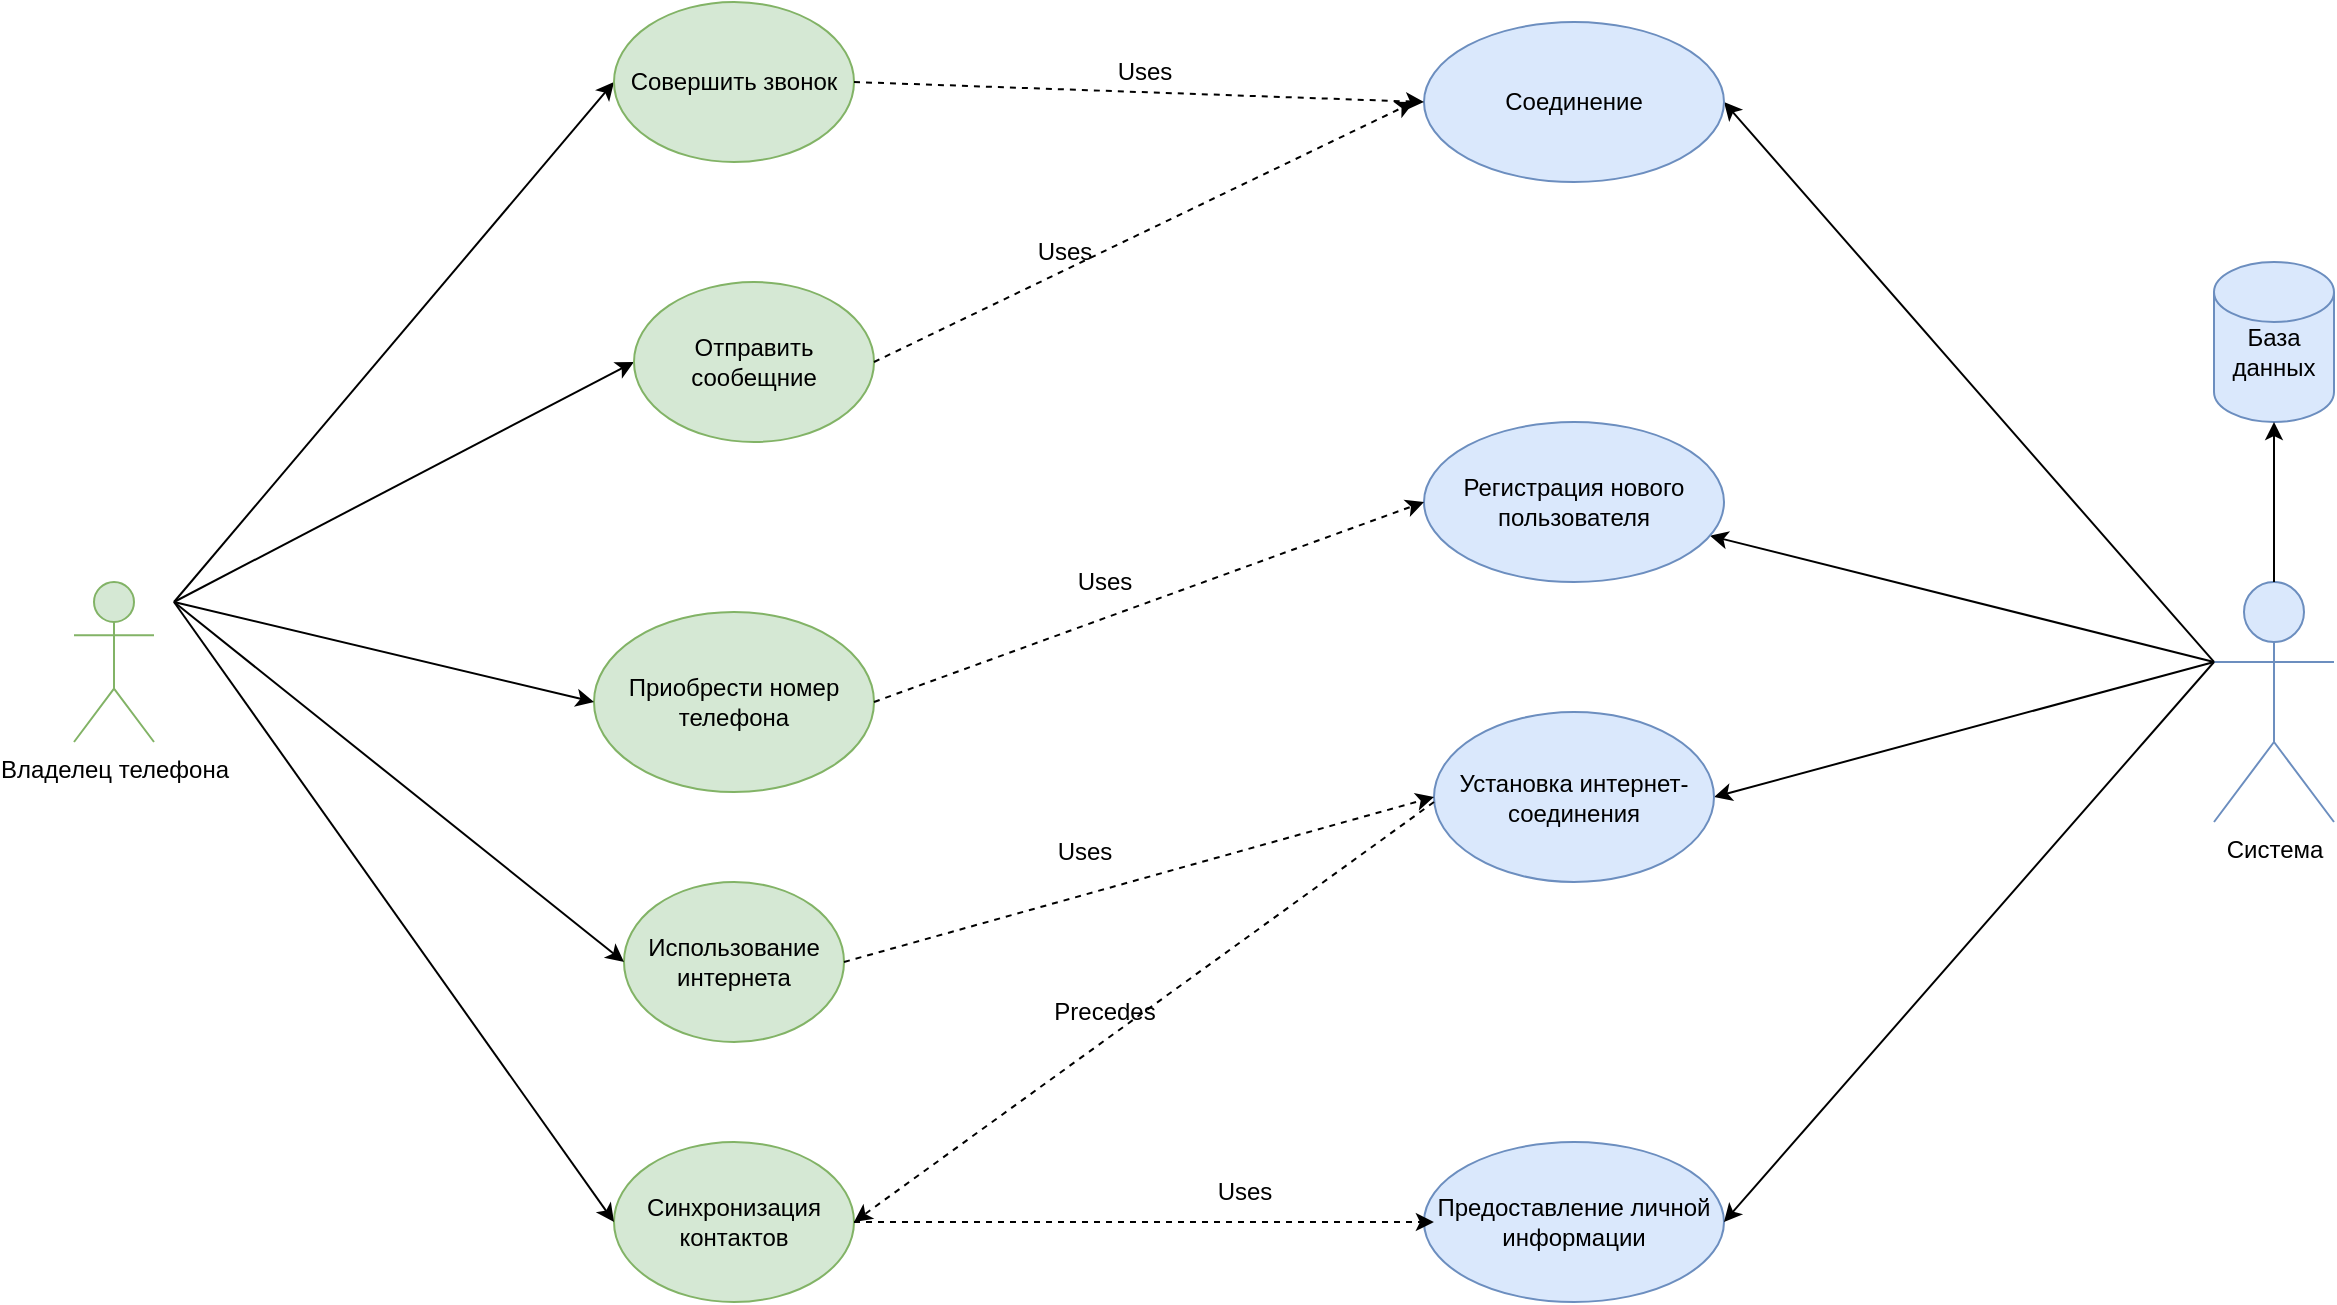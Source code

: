 <mxfile version="21.1.6" type="github">
  <diagram name="Page-1" id="P7CR7DDU6gDcckSHtJkA">
    <mxGraphModel dx="1605" dy="5540" grid="1" gridSize="10" guides="1" tooltips="1" connect="1" arrows="1" fold="1" page="1" pageScale="1" pageWidth="3300" pageHeight="4681" math="0" shadow="0">
      <root>
        <mxCell id="0" />
        <mxCell id="1" parent="0" />
        <mxCell id="6n4t6WayjrzzWqq2-2He-1" value="Владелец телефона" style="shape=umlActor;verticalLabelPosition=bottom;verticalAlign=top;html=1;outlineConnect=0;fillColor=#d5e8d4;strokeColor=#82b366;" parent="1" vertex="1">
          <mxGeometry x="190" y="270" width="40" height="80" as="geometry" />
        </mxCell>
        <mxCell id="6n4t6WayjrzzWqq2-2He-2" value="" style="endArrow=classic;html=1;rounded=0;entryX=0;entryY=0.5;entryDx=0;entryDy=0;" parent="1" target="6n4t6WayjrzzWqq2-2He-3" edge="1">
          <mxGeometry width="50" height="50" relative="1" as="geometry">
            <mxPoint x="240" y="280" as="sourcePoint" />
            <mxPoint x="330" y="130" as="targetPoint" />
          </mxGeometry>
        </mxCell>
        <mxCell id="6n4t6WayjrzzWqq2-2He-3" value="Совершить звонок" style="ellipse;whiteSpace=wrap;html=1;fillColor=#d5e8d4;strokeColor=#82b366;" parent="1" vertex="1">
          <mxGeometry x="460" y="-20" width="120" height="80" as="geometry" />
        </mxCell>
        <mxCell id="6n4t6WayjrzzWqq2-2He-4" value="" style="endArrow=classic;html=1;rounded=0;entryX=0;entryY=0.5;entryDx=0;entryDy=0;" parent="1" target="6n4t6WayjrzzWqq2-2He-5" edge="1">
          <mxGeometry width="50" height="50" relative="1" as="geometry">
            <mxPoint x="240" y="280" as="sourcePoint" />
            <mxPoint x="390" y="230" as="targetPoint" />
          </mxGeometry>
        </mxCell>
        <mxCell id="6n4t6WayjrzzWqq2-2He-5" value="Отправить сообещние" style="ellipse;whiteSpace=wrap;html=1;fillColor=#d5e8d4;strokeColor=#82b366;" parent="1" vertex="1">
          <mxGeometry x="470" y="120" width="120" height="80" as="geometry" />
        </mxCell>
        <mxCell id="6n4t6WayjrzzWqq2-2He-6" value="Приобрести номер телефона" style="ellipse;whiteSpace=wrap;html=1;fillColor=#d5e8d4;strokeColor=#82b366;" parent="1" vertex="1">
          <mxGeometry x="450" y="285" width="140" height="90" as="geometry" />
        </mxCell>
        <mxCell id="6n4t6WayjrzzWqq2-2He-7" value="" style="endArrow=classic;html=1;rounded=0;entryX=0;entryY=0.5;entryDx=0;entryDy=0;" parent="1" target="6n4t6WayjrzzWqq2-2He-6" edge="1">
          <mxGeometry width="50" height="50" relative="1" as="geometry">
            <mxPoint x="240" y="280" as="sourcePoint" />
            <mxPoint x="530" y="150" as="targetPoint" />
          </mxGeometry>
        </mxCell>
        <mxCell id="6n4t6WayjrzzWqq2-2He-8" value="Использование интернета" style="ellipse;whiteSpace=wrap;html=1;fillColor=#d5e8d4;strokeColor=#82b366;" parent="1" vertex="1">
          <mxGeometry x="465" y="420" width="110" height="80" as="geometry" />
        </mxCell>
        <mxCell id="6n4t6WayjrzzWqq2-2He-9" value="" style="endArrow=classic;html=1;rounded=0;entryX=0;entryY=0.5;entryDx=0;entryDy=0;" parent="1" target="6n4t6WayjrzzWqq2-2He-8" edge="1">
          <mxGeometry width="50" height="50" relative="1" as="geometry">
            <mxPoint x="240" y="280" as="sourcePoint" />
            <mxPoint x="530" y="150" as="targetPoint" />
          </mxGeometry>
        </mxCell>
        <mxCell id="6n4t6WayjrzzWqq2-2He-10" value="Система" style="shape=umlActor;verticalLabelPosition=bottom;verticalAlign=top;html=1;outlineConnect=0;fillColor=#dae8fc;strokeColor=#6c8ebf;" parent="1" vertex="1">
          <mxGeometry x="1260" y="270" width="60" height="120" as="geometry" />
        </mxCell>
        <mxCell id="6n4t6WayjrzzWqq2-2He-13" value="" style="endArrow=classic;html=1;rounded=0;exitX=0;exitY=0.333;exitDx=0;exitDy=0;exitPerimeter=0;entryX=1;entryY=0.5;entryDx=0;entryDy=0;" parent="1" source="6n4t6WayjrzzWqq2-2He-10" target="6n4t6WayjrzzWqq2-2He-14" edge="1">
          <mxGeometry width="50" height="50" relative="1" as="geometry">
            <mxPoint x="860" y="210" as="sourcePoint" />
            <mxPoint x="1120" y="80" as="targetPoint" />
          </mxGeometry>
        </mxCell>
        <mxCell id="6n4t6WayjrzzWqq2-2He-14" value="Соединение" style="ellipse;whiteSpace=wrap;html=1;fillColor=#dae8fc;strokeColor=#6c8ebf;" parent="1" vertex="1">
          <mxGeometry x="865" y="-10" width="150" height="80" as="geometry" />
        </mxCell>
        <mxCell id="6n4t6WayjrzzWqq2-2He-17" value="" style="endArrow=classic;html=1;rounded=0;exitX=0;exitY=0.333;exitDx=0;exitDy=0;exitPerimeter=0;" parent="1" source="6n4t6WayjrzzWqq2-2He-10" target="6n4t6WayjrzzWqq2-2He-18" edge="1">
          <mxGeometry width="50" height="50" relative="1" as="geometry">
            <mxPoint x="860" y="210" as="sourcePoint" />
            <mxPoint x="1030" y="310" as="targetPoint" />
          </mxGeometry>
        </mxCell>
        <mxCell id="6n4t6WayjrzzWqq2-2He-18" value="Регистрация нового пользователя" style="ellipse;whiteSpace=wrap;html=1;fillColor=#dae8fc;strokeColor=#6c8ebf;" parent="1" vertex="1">
          <mxGeometry x="865" y="190" width="150" height="80" as="geometry" />
        </mxCell>
        <mxCell id="6n4t6WayjrzzWqq2-2He-19" value="" style="endArrow=classic;html=1;rounded=0;exitX=0;exitY=0.333;exitDx=0;exitDy=0;exitPerimeter=0;entryX=1;entryY=0.5;entryDx=0;entryDy=0;" parent="1" source="6n4t6WayjrzzWqq2-2He-10" target="6n4t6WayjrzzWqq2-2He-20" edge="1">
          <mxGeometry width="50" height="50" relative="1" as="geometry">
            <mxPoint x="860" y="210" as="sourcePoint" />
            <mxPoint x="1030" y="430" as="targetPoint" />
          </mxGeometry>
        </mxCell>
        <mxCell id="6n4t6WayjrzzWqq2-2He-20" value="Установка интернет-соединения" style="ellipse;whiteSpace=wrap;html=1;fillColor=#dae8fc;strokeColor=#6c8ebf;" parent="1" vertex="1">
          <mxGeometry x="870" y="335" width="140" height="85" as="geometry" />
        </mxCell>
        <mxCell id="6n4t6WayjrzzWqq2-2He-21" value="" style="shape=cylinder3;whiteSpace=wrap;html=1;boundedLbl=1;backgroundOutline=1;size=15;fillColor=#dae8fc;strokeColor=#6c8ebf;" parent="1" vertex="1">
          <mxGeometry x="1260" y="110" width="60" height="80" as="geometry" />
        </mxCell>
        <mxCell id="6n4t6WayjrzzWqq2-2He-22" value="База данных" style="text;html=1;strokeColor=none;fillColor=none;align=center;verticalAlign=middle;whiteSpace=wrap;rounded=0;" parent="1" vertex="1">
          <mxGeometry x="1260" y="140" width="60" height="30" as="geometry" />
        </mxCell>
        <mxCell id="6n4t6WayjrzzWqq2-2He-23" value="" style="endArrow=classic;html=1;rounded=0;exitX=0.5;exitY=0;exitDx=0;exitDy=0;exitPerimeter=0;entryX=0.5;entryY=1;entryDx=0;entryDy=0;entryPerimeter=0;" parent="1" source="6n4t6WayjrzzWqq2-2He-10" target="6n4t6WayjrzzWqq2-2He-21" edge="1">
          <mxGeometry width="50" height="50" relative="1" as="geometry">
            <mxPoint x="850" y="270" as="sourcePoint" />
            <mxPoint x="900" y="220" as="targetPoint" />
          </mxGeometry>
        </mxCell>
        <mxCell id="ltmZThyM_bQzvRQgNd3H-1" value="Синхронизация контактов" style="ellipse;whiteSpace=wrap;html=1;fillColor=#d5e8d4;strokeColor=#82b366;" vertex="1" parent="1">
          <mxGeometry x="460" y="550" width="120" height="80" as="geometry" />
        </mxCell>
        <mxCell id="ltmZThyM_bQzvRQgNd3H-2" value="" style="endArrow=classic;html=1;rounded=0;entryX=0;entryY=0.5;entryDx=0;entryDy=0;" edge="1" parent="1" target="ltmZThyM_bQzvRQgNd3H-1">
          <mxGeometry width="50" height="50" relative="1" as="geometry">
            <mxPoint x="240" y="280" as="sourcePoint" />
            <mxPoint x="475" y="470" as="targetPoint" />
          </mxGeometry>
        </mxCell>
        <mxCell id="ltmZThyM_bQzvRQgNd3H-3" value="Предоставление личной информации" style="ellipse;whiteSpace=wrap;html=1;fillColor=#dae8fc;strokeColor=#6c8ebf;" vertex="1" parent="1">
          <mxGeometry x="865" y="550" width="150" height="80" as="geometry" />
        </mxCell>
        <mxCell id="ltmZThyM_bQzvRQgNd3H-4" value="" style="endArrow=classic;html=1;rounded=0;entryX=1;entryY=0.5;entryDx=0;entryDy=0;" edge="1" parent="1" target="ltmZThyM_bQzvRQgNd3H-3">
          <mxGeometry width="50" height="50" relative="1" as="geometry">
            <mxPoint x="1260" y="310" as="sourcePoint" />
            <mxPoint x="999" y="279" as="targetPoint" />
          </mxGeometry>
        </mxCell>
        <mxCell id="ltmZThyM_bQzvRQgNd3H-7" value="Uses" style="text;html=1;align=center;verticalAlign=middle;resizable=0;points=[];autosize=1;strokeColor=none;fillColor=none;" vertex="1" parent="1">
          <mxGeometry x="700" width="50" height="30" as="geometry" />
        </mxCell>
        <mxCell id="ltmZThyM_bQzvRQgNd3H-8" value="" style="endArrow=classic;html=1;rounded=0;exitX=1;exitY=0.5;exitDx=0;exitDy=0;entryX=0;entryY=0.5;entryDx=0;entryDy=0;dashed=1;" edge="1" parent="1" source="6n4t6WayjrzzWqq2-2He-3" target="6n4t6WayjrzzWqq2-2He-14">
          <mxGeometry width="50" height="50" relative="1" as="geometry">
            <mxPoint x="670" y="360" as="sourcePoint" />
            <mxPoint x="720" y="310" as="targetPoint" />
          </mxGeometry>
        </mxCell>
        <mxCell id="ltmZThyM_bQzvRQgNd3H-9" value="" style="endArrow=classic;html=1;rounded=0;exitX=1;exitY=0.5;exitDx=0;exitDy=0;dashed=1;" edge="1" parent="1" source="6n4t6WayjrzzWqq2-2He-5">
          <mxGeometry width="50" height="50" relative="1" as="geometry">
            <mxPoint x="590" y="30" as="sourcePoint" />
            <mxPoint x="860" y="30" as="targetPoint" />
          </mxGeometry>
        </mxCell>
        <mxCell id="ltmZThyM_bQzvRQgNd3H-10" value="Uses" style="text;html=1;align=center;verticalAlign=middle;resizable=0;points=[];autosize=1;strokeColor=none;fillColor=none;" vertex="1" parent="1">
          <mxGeometry x="660" y="90" width="50" height="30" as="geometry" />
        </mxCell>
        <mxCell id="ltmZThyM_bQzvRQgNd3H-11" value="" style="endArrow=classic;html=1;rounded=0;exitX=1;exitY=0.5;exitDx=0;exitDy=0;dashed=1;entryX=0;entryY=0.5;entryDx=0;entryDy=0;" edge="1" parent="1" target="6n4t6WayjrzzWqq2-2He-18">
          <mxGeometry width="50" height="50" relative="1" as="geometry">
            <mxPoint x="590" y="330" as="sourcePoint" />
            <mxPoint x="860" y="200" as="targetPoint" />
          </mxGeometry>
        </mxCell>
        <mxCell id="ltmZThyM_bQzvRQgNd3H-12" value="" style="endArrow=classic;html=1;rounded=0;exitX=1;exitY=0.5;exitDx=0;exitDy=0;dashed=1;entryX=0;entryY=0.5;entryDx=0;entryDy=0;" edge="1" parent="1" target="6n4t6WayjrzzWqq2-2He-20">
          <mxGeometry width="50" height="50" relative="1" as="geometry">
            <mxPoint x="575" y="460" as="sourcePoint" />
            <mxPoint x="845" y="330" as="targetPoint" />
          </mxGeometry>
        </mxCell>
        <mxCell id="ltmZThyM_bQzvRQgNd3H-13" value="" style="endArrow=classic;html=1;rounded=0;dashed=1;entryX=1;entryY=0.5;entryDx=0;entryDy=0;" edge="1" parent="1" target="ltmZThyM_bQzvRQgNd3H-1">
          <mxGeometry width="50" height="50" relative="1" as="geometry">
            <mxPoint x="870" y="380" as="sourcePoint" />
            <mxPoint x="780" y="500" as="targetPoint" />
          </mxGeometry>
        </mxCell>
        <mxCell id="ltmZThyM_bQzvRQgNd3H-14" value="" style="endArrow=classic;html=1;rounded=0;exitX=1;exitY=0.5;exitDx=0;exitDy=0;dashed=1;entryX=0.033;entryY=0.5;entryDx=0;entryDy=0;entryPerimeter=0;" edge="1" parent="1" target="ltmZThyM_bQzvRQgNd3H-3">
          <mxGeometry width="50" height="50" relative="1" as="geometry">
            <mxPoint x="580" y="590" as="sourcePoint" />
            <mxPoint x="860" y="590" as="targetPoint" />
          </mxGeometry>
        </mxCell>
        <mxCell id="ltmZThyM_bQzvRQgNd3H-15" value="Uses" style="text;html=1;align=center;verticalAlign=middle;resizable=0;points=[];autosize=1;strokeColor=none;fillColor=none;" vertex="1" parent="1">
          <mxGeometry x="680" y="255" width="50" height="30" as="geometry" />
        </mxCell>
        <mxCell id="ltmZThyM_bQzvRQgNd3H-16" value="Uses" style="text;html=1;align=center;verticalAlign=middle;resizable=0;points=[];autosize=1;strokeColor=none;fillColor=none;" vertex="1" parent="1">
          <mxGeometry x="670" y="390" width="50" height="30" as="geometry" />
        </mxCell>
        <mxCell id="ltmZThyM_bQzvRQgNd3H-17" value="Uses" style="text;html=1;align=center;verticalAlign=middle;resizable=0;points=[];autosize=1;strokeColor=none;fillColor=none;" vertex="1" parent="1">
          <mxGeometry x="750" y="560" width="50" height="30" as="geometry" />
        </mxCell>
        <mxCell id="ltmZThyM_bQzvRQgNd3H-18" value="Precedes" style="text;html=1;align=center;verticalAlign=middle;resizable=0;points=[];autosize=1;strokeColor=none;fillColor=none;" vertex="1" parent="1">
          <mxGeometry x="670" y="470" width="70" height="30" as="geometry" />
        </mxCell>
      </root>
    </mxGraphModel>
  </diagram>
</mxfile>
